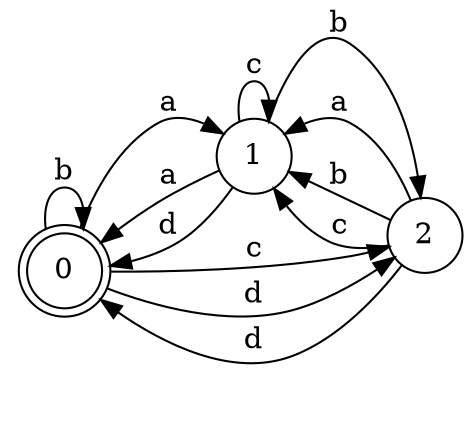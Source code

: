 digraph n3_10 {
__start0 [label="" shape="none"];

rankdir=LR;
size="8,5";

s0 [style="rounded,filled", color="black", fillcolor="white" shape="doublecircle", label="0"];
s1 [style="filled", color="black", fillcolor="white" shape="circle", label="1"];
s2 [style="filled", color="black", fillcolor="white" shape="circle", label="2"];
s0 -> s1 [label="a"];
s0 -> s0 [label="b"];
s0 -> s2 [label="c"];
s0 -> s2 [label="d"];
s1 -> s0 [label="a"];
s1 -> s2 [label="b"];
s1 -> s1 [label="c"];
s1 -> s0 [label="d"];
s2 -> s1 [label="a"];
s2 -> s1 [label="b"];
s2 -> s1 [label="c"];
s2 -> s0 [label="d"];

}